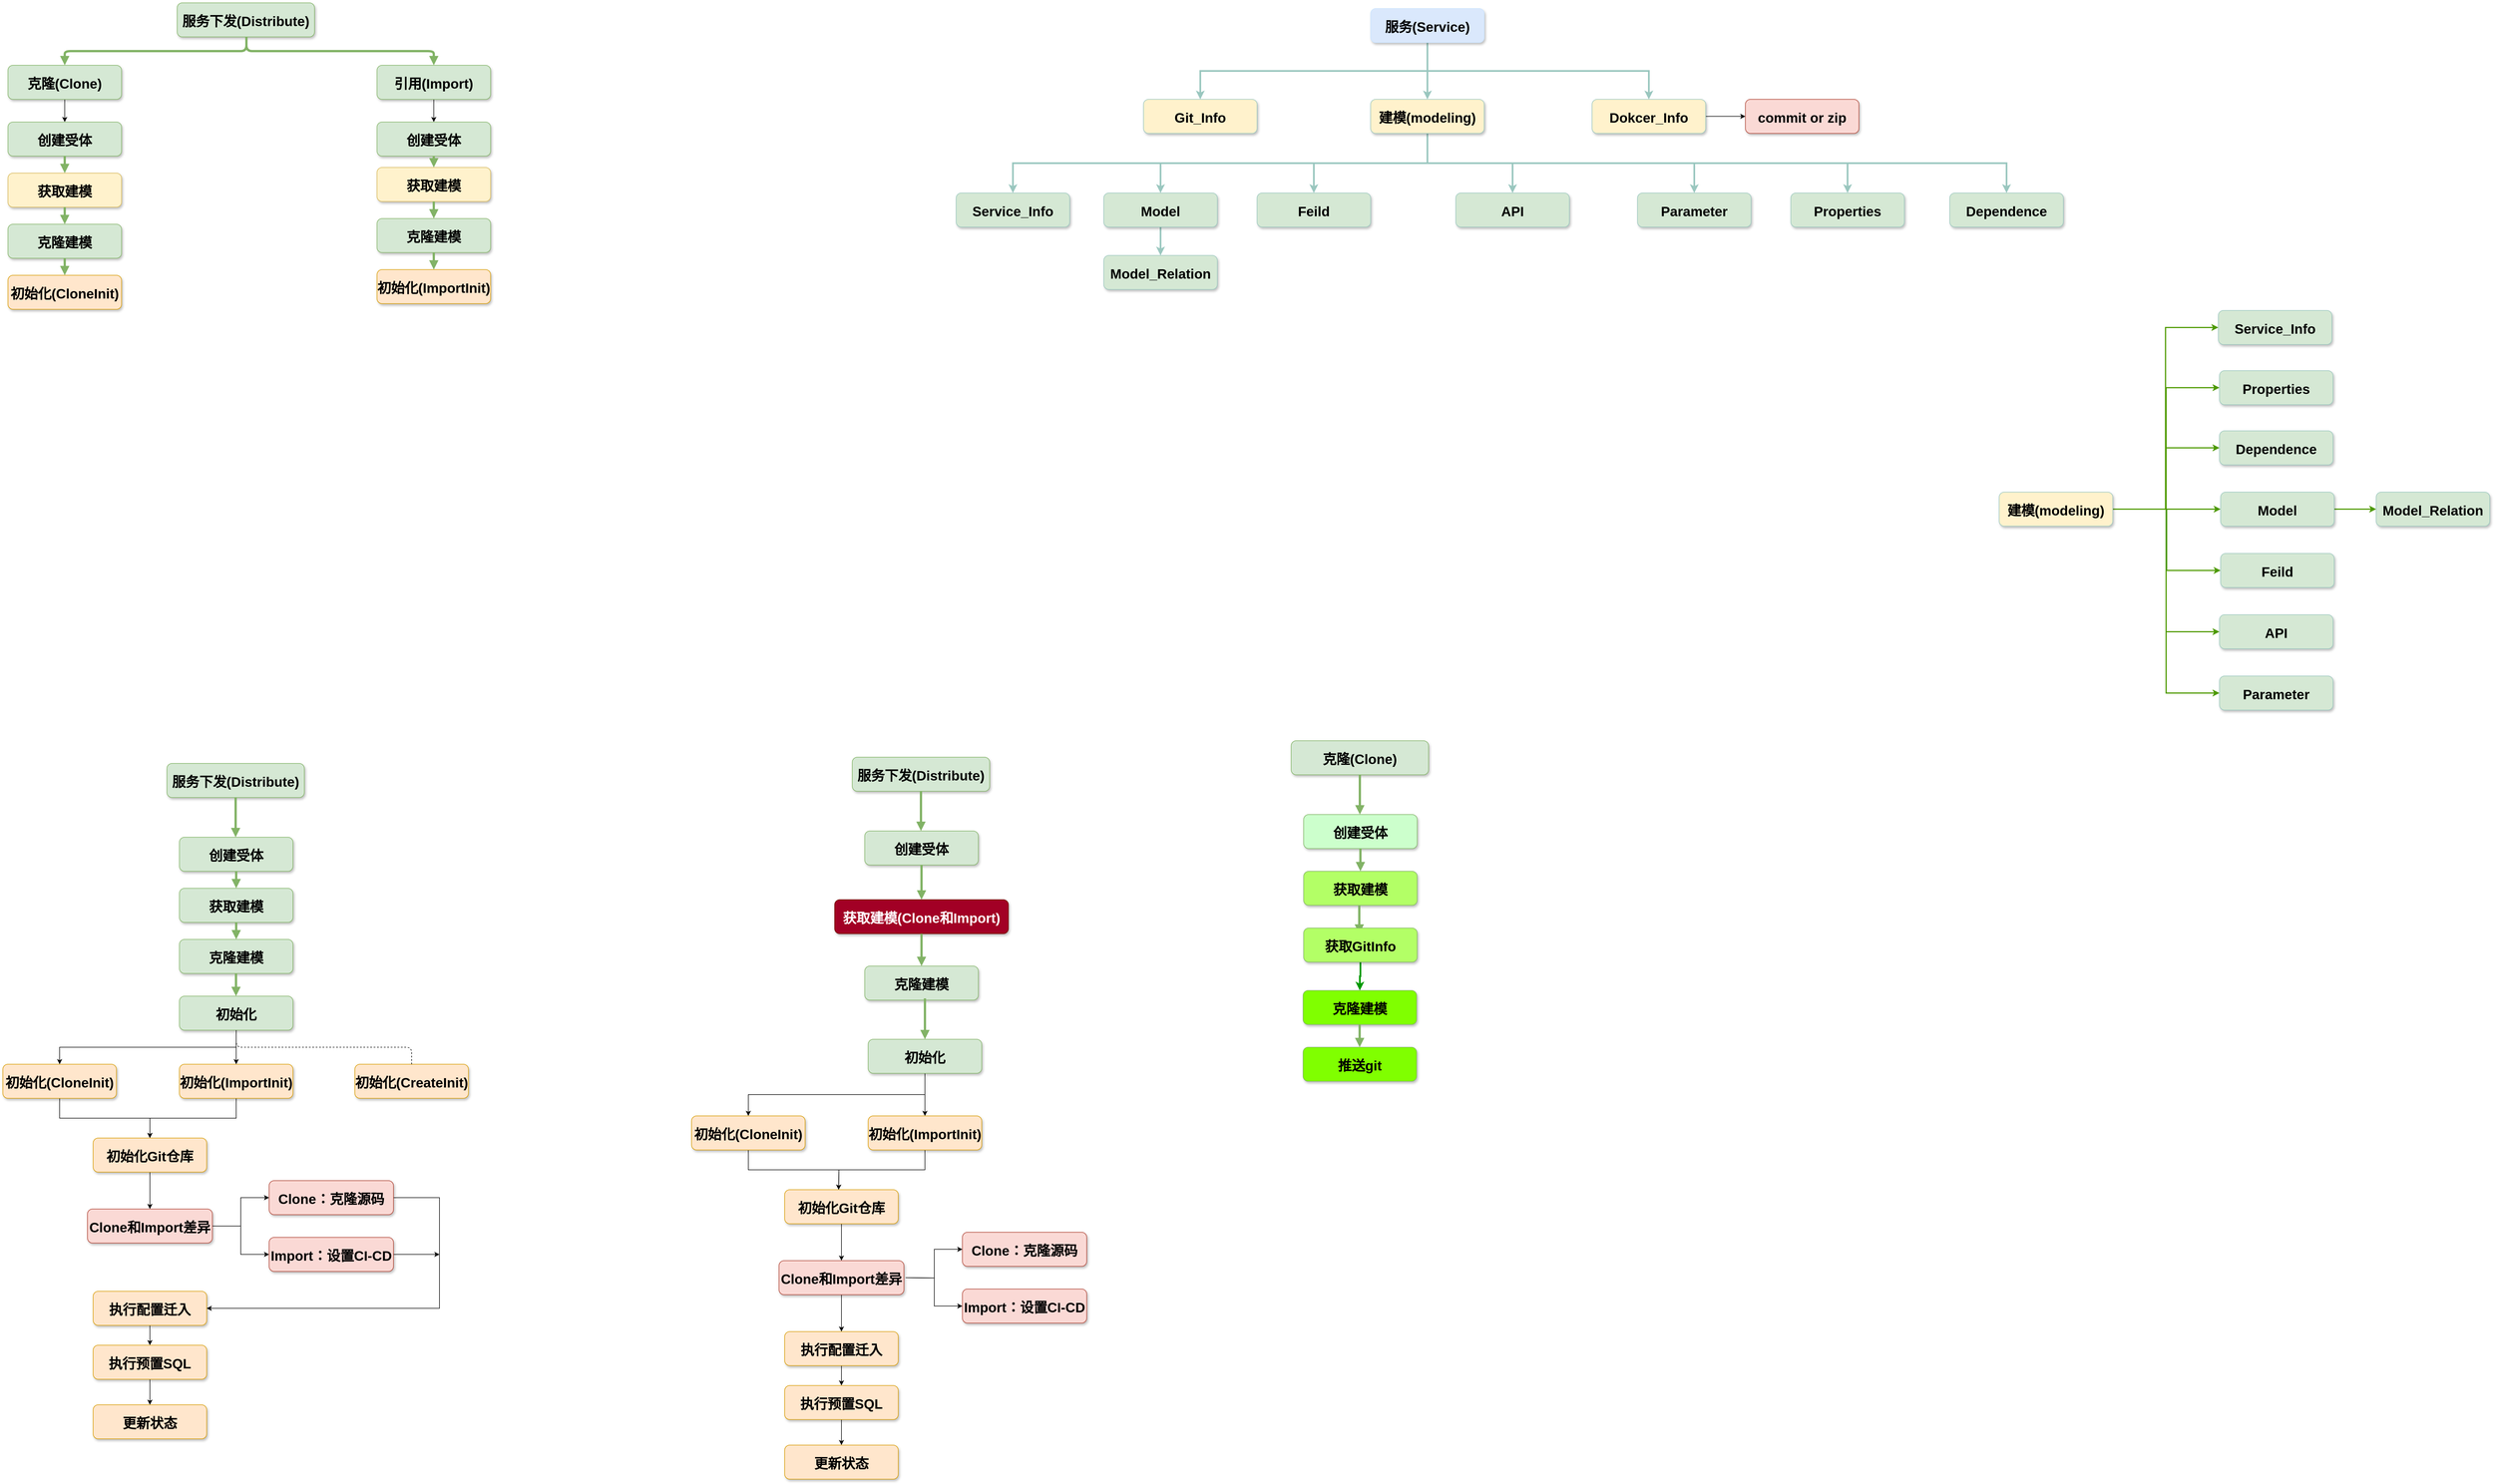 <mxfile version="14.9.7" type="github">
  <diagram name="Page-1" id="97916047-d0de-89f5-080d-49f4d83e522f">
    <mxGraphModel dx="2566" dy="1403" grid="0" gridSize="10" guides="1" tooltips="1" connect="1" arrows="1" fold="1" page="1" pageScale="1.5" pageWidth="4681" pageHeight="3300" background="none" math="0" shadow="0">
      <root>
        <mxCell id="0" />
        <mxCell id="1" parent="0" />
        <mxCell id="bpSm9iAzZNw3_TUFf5IY-55" value="服务下发(Distribute)" style="rounded=1;fillColor=#d5e8d4;strokeColor=#82b366;shadow=1;fontStyle=1;fontSize=24;" parent="1" vertex="1">
          <mxGeometry x="668" y="310" width="242" height="60" as="geometry" />
        </mxCell>
        <mxCell id="bpSm9iAzZNw3_TUFf5IY-105" style="edgeStyle=orthogonalEdgeStyle;rounded=0;orthogonalLoop=1;jettySize=auto;html=1;exitX=0.5;exitY=1;exitDx=0;exitDy=0;entryX=0.5;entryY=0;entryDx=0;entryDy=0;fontSize=24;" parent="1" source="bpSm9iAzZNw3_TUFf5IY-57" target="bpSm9iAzZNw3_TUFf5IY-66" edge="1">
          <mxGeometry relative="1" as="geometry" />
        </mxCell>
        <mxCell id="bpSm9iAzZNw3_TUFf5IY-57" value="克隆(Clone)" style="rounded=1;fillColor=#d5e8d4;strokeColor=#82b366;shadow=1;fontStyle=1;fontSize=24;" parent="1" vertex="1">
          <mxGeometry x="370" y="420" width="200" height="60" as="geometry" />
        </mxCell>
        <mxCell id="bpSm9iAzZNw3_TUFf5IY-106" style="edgeStyle=orthogonalEdgeStyle;rounded=0;orthogonalLoop=1;jettySize=auto;html=1;exitX=0.5;exitY=1;exitDx=0;exitDy=0;entryX=0.5;entryY=0;entryDx=0;entryDy=0;fontSize=24;" parent="1" source="bpSm9iAzZNw3_TUFf5IY-59" target="bpSm9iAzZNw3_TUFf5IY-61" edge="1">
          <mxGeometry relative="1" as="geometry" />
        </mxCell>
        <mxCell id="bpSm9iAzZNw3_TUFf5IY-59" value="引用(Import)" style="rounded=1;fillColor=#d5e8d4;strokeColor=#82b366;shadow=1;fontStyle=1;fontSize=24;" parent="1" vertex="1">
          <mxGeometry x="1020" y="420" width="200" height="60" as="geometry" />
        </mxCell>
        <mxCell id="bpSm9iAzZNw3_TUFf5IY-61" value="创建受体" style="rounded=1;fillColor=#d5e8d4;strokeColor=#82b366;shadow=1;fontStyle=1;fontSize=24;" parent="1" vertex="1">
          <mxGeometry x="1020" y="520" width="200" height="60" as="geometry" />
        </mxCell>
        <mxCell id="bpSm9iAzZNw3_TUFf5IY-62" value="获取建模" style="rounded=1;fillColor=#fff2cc;strokeColor=#d6b656;shadow=1;fontStyle=1;fontSize=24;" parent="1" vertex="1">
          <mxGeometry x="1020" y="600" width="200" height="60" as="geometry" />
        </mxCell>
        <mxCell id="bpSm9iAzZNw3_TUFf5IY-63" value="克隆建模" style="rounded=1;fillColor=#d5e8d4;strokeColor=#82b366;shadow=1;fontStyle=1;fontSize=24;" parent="1" vertex="1">
          <mxGeometry x="1020" y="690" width="200" height="60" as="geometry" />
        </mxCell>
        <mxCell id="bpSm9iAzZNw3_TUFf5IY-64" value="初始化(ImportInit)" style="rounded=1;fillColor=#ffe6cc;strokeColor=#d79b00;shadow=1;fontStyle=1;fontSize=24;" parent="1" vertex="1">
          <mxGeometry x="1020" y="780" width="200" height="60" as="geometry" />
        </mxCell>
        <mxCell id="bpSm9iAzZNw3_TUFf5IY-66" value="创建受体" style="rounded=1;fillColor=#d5e8d4;strokeColor=#82b366;shadow=1;fontStyle=1;fontSize=24;" parent="1" vertex="1">
          <mxGeometry x="370" y="520" width="200" height="60" as="geometry" />
        </mxCell>
        <mxCell id="bpSm9iAzZNw3_TUFf5IY-67" value="获取建模" style="rounded=1;fillColor=#fff2cc;strokeColor=#d6b656;shadow=1;fontStyle=1;fontSize=24;" parent="1" vertex="1">
          <mxGeometry x="370" y="610" width="200" height="60" as="geometry" />
        </mxCell>
        <mxCell id="bpSm9iAzZNw3_TUFf5IY-68" value="克隆建模" style="rounded=1;fillColor=#d5e8d4;strokeColor=#82b366;shadow=1;fontStyle=1;fontSize=24;" parent="1" vertex="1">
          <mxGeometry x="370" y="700" width="200" height="60" as="geometry" />
        </mxCell>
        <mxCell id="bpSm9iAzZNw3_TUFf5IY-69" value="初始化(CloneInit)" style="rounded=1;fillColor=#ffe6cc;strokeColor=#d79b00;shadow=1;fontStyle=1;fontSize=24;" parent="1" vertex="1">
          <mxGeometry x="370" y="790" width="200" height="60" as="geometry" />
        </mxCell>
        <mxCell id="bpSm9iAzZNw3_TUFf5IY-82" value="" style="edgeStyle=elbowEdgeStyle;elbow=vertical;strokeWidth=4;endArrow=block;endFill=1;fontStyle=1;strokeColor=#82b366;fillColor=#d5e8d4;fontSize=24;" parent="1" target="bpSm9iAzZNw3_TUFf5IY-57" edge="1">
          <mxGeometry x="40" y="130" width="100" height="100" as="geometry">
            <mxPoint x="790" y="370" as="sourcePoint" />
            <mxPoint x="140" y="130" as="targetPoint" />
          </mxGeometry>
        </mxCell>
        <mxCell id="bpSm9iAzZNw3_TUFf5IY-83" value="" style="edgeStyle=elbowEdgeStyle;elbow=vertical;strokeWidth=4;endArrow=block;endFill=1;fontStyle=1;strokeColor=#82b366;fillColor=#d5e8d4;fontSize=24;" parent="1" target="bpSm9iAzZNw3_TUFf5IY-59" edge="1">
          <mxGeometry x="40" y="130" width="100" height="100" as="geometry">
            <mxPoint x="790" y="370" as="sourcePoint" />
            <mxPoint x="140" y="130" as="targetPoint" />
          </mxGeometry>
        </mxCell>
        <mxCell id="bpSm9iAzZNw3_TUFf5IY-87" value="" style="edgeStyle=elbowEdgeStyle;elbow=vertical;strokeWidth=4;endArrow=block;endFill=1;fontStyle=1;strokeColor=#82b366;fillColor=#d5e8d4;fontSize=24;" parent="1" source="bpSm9iAzZNw3_TUFf5IY-61" target="bpSm9iAzZNw3_TUFf5IY-62" edge="1">
          <mxGeometry x="800" y="60" width="100" height="100" as="geometry">
            <mxPoint x="800" y="160" as="sourcePoint" />
            <mxPoint x="900" y="60" as="targetPoint" />
          </mxGeometry>
        </mxCell>
        <mxCell id="bpSm9iAzZNw3_TUFf5IY-88" value="" style="edgeStyle=elbowEdgeStyle;elbow=vertical;strokeWidth=4;endArrow=block;endFill=1;fontStyle=1;strokeColor=#82b366;fillColor=#d5e8d4;fontSize=24;" parent="1" source="bpSm9iAzZNw3_TUFf5IY-62" target="bpSm9iAzZNw3_TUFf5IY-63" edge="1">
          <mxGeometry x="800" y="70" width="100" height="100" as="geometry">
            <mxPoint x="800" y="170" as="sourcePoint" />
            <mxPoint x="900" y="70" as="targetPoint" />
          </mxGeometry>
        </mxCell>
        <mxCell id="bpSm9iAzZNw3_TUFf5IY-89" value="" style="edgeStyle=elbowEdgeStyle;elbow=vertical;strokeWidth=4;endArrow=block;endFill=1;fontStyle=1;strokeColor=#82b366;fillColor=#d5e8d4;fontSize=24;" parent="1" source="bpSm9iAzZNw3_TUFf5IY-63" target="bpSm9iAzZNw3_TUFf5IY-64" edge="1">
          <mxGeometry x="800" y="80" width="100" height="100" as="geometry">
            <mxPoint x="800" y="180" as="sourcePoint" />
            <mxPoint x="900" y="80" as="targetPoint" />
          </mxGeometry>
        </mxCell>
        <mxCell id="bpSm9iAzZNw3_TUFf5IY-91" value="" style="edgeStyle=elbowEdgeStyle;elbow=vertical;strokeWidth=4;endArrow=block;endFill=1;fontStyle=1;strokeColor=#82b366;fillColor=#d5e8d4;fontSize=24;" parent="1" source="bpSm9iAzZNw3_TUFf5IY-66" target="bpSm9iAzZNw3_TUFf5IY-67" edge="1">
          <mxGeometry x="-120" y="70" width="100" height="100" as="geometry">
            <mxPoint x="-120" y="170" as="sourcePoint" />
            <mxPoint x="-20" y="70" as="targetPoint" />
          </mxGeometry>
        </mxCell>
        <mxCell id="bpSm9iAzZNw3_TUFf5IY-92" value="" style="edgeStyle=elbowEdgeStyle;elbow=vertical;strokeWidth=4;endArrow=block;endFill=1;fontStyle=1;strokeColor=#82b366;fillColor=#d5e8d4;fontSize=24;" parent="1" source="bpSm9iAzZNw3_TUFf5IY-67" target="bpSm9iAzZNw3_TUFf5IY-68" edge="1">
          <mxGeometry x="-120" y="80" width="100" height="100" as="geometry">
            <mxPoint x="-120" y="180" as="sourcePoint" />
            <mxPoint x="-20" y="80" as="targetPoint" />
          </mxGeometry>
        </mxCell>
        <mxCell id="bpSm9iAzZNw3_TUFf5IY-93" value="" style="edgeStyle=elbowEdgeStyle;elbow=vertical;strokeWidth=4;endArrow=block;endFill=1;fontStyle=1;strokeColor=#82b366;fillColor=#d5e8d4;fontSize=24;" parent="1" source="bpSm9iAzZNw3_TUFf5IY-68" target="bpSm9iAzZNw3_TUFf5IY-69" edge="1">
          <mxGeometry x="-120" y="90" width="100" height="100" as="geometry">
            <mxPoint x="-120" y="190" as="sourcePoint" />
            <mxPoint x="-20" y="90" as="targetPoint" />
          </mxGeometry>
        </mxCell>
        <mxCell id="bpSm9iAzZNw3_TUFf5IY-112" style="edgeStyle=orthogonalEdgeStyle;rounded=0;orthogonalLoop=1;jettySize=auto;html=1;exitX=0.5;exitY=1;exitDx=0;exitDy=0;entryX=0.5;entryY=0;entryDx=0;entryDy=0;fontSize=24;strokeWidth=3;strokeColor=#9AC7BF;" parent="1" source="bpSm9iAzZNw3_TUFf5IY-107" target="bpSm9iAzZNw3_TUFf5IY-109" edge="1">
          <mxGeometry relative="1" as="geometry" />
        </mxCell>
        <mxCell id="bpSm9iAzZNw3_TUFf5IY-113" style="edgeStyle=orthogonalEdgeStyle;rounded=0;orthogonalLoop=1;jettySize=auto;html=1;exitX=0.5;exitY=1;exitDx=0;exitDy=0;entryX=0.5;entryY=0;entryDx=0;entryDy=0;fontSize=24;strokeWidth=3;strokeColor=#9AC7BF;" parent="1" source="bpSm9iAzZNw3_TUFf5IY-107" target="bpSm9iAzZNw3_TUFf5IY-108" edge="1">
          <mxGeometry relative="1" as="geometry" />
        </mxCell>
        <mxCell id="bpSm9iAzZNw3_TUFf5IY-114" style="edgeStyle=orthogonalEdgeStyle;rounded=0;orthogonalLoop=1;jettySize=auto;html=1;exitX=0.5;exitY=1;exitDx=0;exitDy=0;entryX=0.5;entryY=0;entryDx=0;entryDy=0;fontSize=24;strokeWidth=3;strokeColor=#9AC7BF;" parent="1" source="bpSm9iAzZNw3_TUFf5IY-107" target="bpSm9iAzZNw3_TUFf5IY-110" edge="1">
          <mxGeometry relative="1" as="geometry" />
        </mxCell>
        <mxCell id="bpSm9iAzZNw3_TUFf5IY-107" value="服务(Service)" style="rounded=1;fillColor=#dae8fc;shadow=1;fontStyle=1;fontSize=24;strokeColor=#CCE5FF;" parent="1" vertex="1">
          <mxGeometry x="2770" y="320" width="200" height="60" as="geometry" />
        </mxCell>
        <mxCell id="bpSm9iAzZNw3_TUFf5IY-125" style="edgeStyle=orthogonalEdgeStyle;rounded=0;orthogonalLoop=1;jettySize=auto;html=1;exitX=0.5;exitY=1;exitDx=0;exitDy=0;fontSize=24;strokeWidth=3;strokeColor=#9AC7BF;" parent="1" source="bpSm9iAzZNw3_TUFf5IY-108" target="bpSm9iAzZNw3_TUFf5IY-117" edge="1">
          <mxGeometry relative="1" as="geometry" />
        </mxCell>
        <mxCell id="bpSm9iAzZNw3_TUFf5IY-126" style="edgeStyle=orthogonalEdgeStyle;rounded=0;orthogonalLoop=1;jettySize=auto;html=1;exitX=0.5;exitY=1;exitDx=0;exitDy=0;entryX=0.5;entryY=0;entryDx=0;entryDy=0;fontSize=24;strokeWidth=3;strokeColor=#9AC7BF;" parent="1" source="bpSm9iAzZNw3_TUFf5IY-108" target="bpSm9iAzZNw3_TUFf5IY-118" edge="1">
          <mxGeometry relative="1" as="geometry" />
        </mxCell>
        <mxCell id="bpSm9iAzZNw3_TUFf5IY-127" style="edgeStyle=orthogonalEdgeStyle;rounded=0;orthogonalLoop=1;jettySize=auto;html=1;exitX=0.5;exitY=1;exitDx=0;exitDy=0;entryX=0.5;entryY=0;entryDx=0;entryDy=0;fontSize=24;strokeWidth=3;strokeColor=#9AC7BF;" parent="1" source="bpSm9iAzZNw3_TUFf5IY-108" target="bpSm9iAzZNw3_TUFf5IY-116" edge="1">
          <mxGeometry relative="1" as="geometry" />
        </mxCell>
        <mxCell id="bpSm9iAzZNw3_TUFf5IY-128" style="edgeStyle=orthogonalEdgeStyle;rounded=0;orthogonalLoop=1;jettySize=auto;html=1;exitX=0.5;exitY=1;exitDx=0;exitDy=0;fontSize=24;strokeWidth=3;strokeColor=#9AC7BF;" parent="1" source="bpSm9iAzZNw3_TUFf5IY-108" target="bpSm9iAzZNw3_TUFf5IY-119" edge="1">
          <mxGeometry relative="1" as="geometry" />
        </mxCell>
        <mxCell id="bpSm9iAzZNw3_TUFf5IY-129" style="edgeStyle=orthogonalEdgeStyle;rounded=0;orthogonalLoop=1;jettySize=auto;html=1;exitX=0.5;exitY=1;exitDx=0;exitDy=0;fontSize=24;strokeWidth=3;strokeColor=#9AC7BF;" parent="1" source="bpSm9iAzZNw3_TUFf5IY-108" target="bpSm9iAzZNw3_TUFf5IY-120" edge="1">
          <mxGeometry relative="1" as="geometry" />
        </mxCell>
        <mxCell id="bpSm9iAzZNw3_TUFf5IY-130" style="edgeStyle=orthogonalEdgeStyle;rounded=0;orthogonalLoop=1;jettySize=auto;html=1;exitX=0.5;exitY=1;exitDx=0;exitDy=0;entryX=0.5;entryY=0;entryDx=0;entryDy=0;fontSize=24;strokeWidth=3;strokeColor=#9AC7BF;" parent="1" source="bpSm9iAzZNw3_TUFf5IY-108" target="bpSm9iAzZNw3_TUFf5IY-115" edge="1">
          <mxGeometry relative="1" as="geometry" />
        </mxCell>
        <mxCell id="bpSm9iAzZNw3_TUFf5IY-131" style="edgeStyle=orthogonalEdgeStyle;rounded=0;orthogonalLoop=1;jettySize=auto;html=1;exitX=0.5;exitY=1;exitDx=0;exitDy=0;fontSize=24;strokeWidth=3;strokeColor=#9AC7BF;" parent="1" source="bpSm9iAzZNw3_TUFf5IY-108" target="bpSm9iAzZNw3_TUFf5IY-123" edge="1">
          <mxGeometry relative="1" as="geometry" />
        </mxCell>
        <mxCell id="bpSm9iAzZNw3_TUFf5IY-108" value="建模(modeling)" style="rounded=1;fillColor=#fff2cc;shadow=1;fontStyle=1;fontSize=24;strokeColor=#9AC7BF;" parent="1" vertex="1">
          <mxGeometry x="2770" y="480" width="200" height="60" as="geometry" />
        </mxCell>
        <mxCell id="bpSm9iAzZNw3_TUFf5IY-109" value="Git_Info" style="rounded=1;fillColor=#fff2cc;shadow=1;fontStyle=1;fontSize=24;strokeColor=#9AC7BF;" parent="1" vertex="1">
          <mxGeometry x="2370" y="480" width="200" height="60" as="geometry" />
        </mxCell>
        <mxCell id="3RlKNCb6ARu1CCgoEGqG-34" style="edgeStyle=orthogonalEdgeStyle;rounded=0;orthogonalLoop=1;jettySize=auto;html=1;exitX=1;exitY=0.5;exitDx=0;exitDy=0;" parent="1" source="bpSm9iAzZNw3_TUFf5IY-110" edge="1">
          <mxGeometry relative="1" as="geometry">
            <mxPoint x="3430" y="510" as="targetPoint" />
          </mxGeometry>
        </mxCell>
        <mxCell id="bpSm9iAzZNw3_TUFf5IY-110" value="Dokcer_Info" style="rounded=1;fillColor=#fff2cc;shadow=1;fontStyle=1;fontSize=24;strokeColor=#9AC7BF;" parent="1" vertex="1">
          <mxGeometry x="3160" y="480" width="200" height="60" as="geometry" />
        </mxCell>
        <mxCell id="bpSm9iAzZNw3_TUFf5IY-115" value="Properties" style="rounded=1;fillColor=#d5e8d4;shadow=1;fontStyle=1;fontSize=24;strokeColor=#9AC7BF;" parent="1" vertex="1">
          <mxGeometry x="3510" y="645" width="200" height="60" as="geometry" />
        </mxCell>
        <mxCell id="bpSm9iAzZNw3_TUFf5IY-116" value="Parameter" style="rounded=1;fillColor=#d5e8d4;shadow=1;fontStyle=1;fontSize=24;strokeColor=#9AC7BF;" parent="1" vertex="1">
          <mxGeometry x="3240" y="645" width="200" height="60" as="geometry" />
        </mxCell>
        <mxCell id="bpSm9iAzZNw3_TUFf5IY-117" value="API" style="rounded=1;fillColor=#d5e8d4;shadow=1;fontStyle=1;fontSize=24;strokeColor=#9AC7BF;" parent="1" vertex="1">
          <mxGeometry x="2920" y="645" width="200" height="60" as="geometry" />
        </mxCell>
        <mxCell id="bpSm9iAzZNw3_TUFf5IY-118" value="Feild" style="rounded=1;fillColor=#d5e8d4;shadow=1;fontStyle=1;fontSize=24;strokeColor=#9AC7BF;" parent="1" vertex="1">
          <mxGeometry x="2570" y="645" width="200" height="60" as="geometry" />
        </mxCell>
        <mxCell id="bpSm9iAzZNw3_TUFf5IY-132" style="edgeStyle=orthogonalEdgeStyle;rounded=0;orthogonalLoop=1;jettySize=auto;html=1;exitX=0.5;exitY=1;exitDx=0;exitDy=0;entryX=0.5;entryY=0;entryDx=0;entryDy=0;fontSize=24;strokeWidth=3;strokeColor=#9AC7BF;" parent="1" source="bpSm9iAzZNw3_TUFf5IY-119" target="bpSm9iAzZNw3_TUFf5IY-124" edge="1">
          <mxGeometry relative="1" as="geometry" />
        </mxCell>
        <mxCell id="bpSm9iAzZNw3_TUFf5IY-119" value="Model" style="rounded=1;fillColor=#d5e8d4;shadow=1;fontStyle=1;fontSize=24;strokeColor=#9AC7BF;" parent="1" vertex="1">
          <mxGeometry x="2300" y="645" width="200" height="60" as="geometry" />
        </mxCell>
        <mxCell id="bpSm9iAzZNw3_TUFf5IY-120" value="Service_Info" style="rounded=1;fillColor=#d5e8d4;shadow=1;fontStyle=1;fontSize=24;strokeColor=#9AC7BF;" parent="1" vertex="1">
          <mxGeometry x="2040" y="645" width="200" height="60" as="geometry" />
        </mxCell>
        <mxCell id="bpSm9iAzZNw3_TUFf5IY-123" value="Dependence" style="rounded=1;fillColor=#d5e8d4;shadow=1;fontStyle=1;fontSize=24;strokeColor=#9AC7BF;" parent="1" vertex="1">
          <mxGeometry x="3790" y="645" width="200" height="60" as="geometry" />
        </mxCell>
        <mxCell id="bpSm9iAzZNw3_TUFf5IY-124" value="Model_Relation" style="rounded=1;fillColor=#d5e8d4;shadow=1;fontStyle=1;fontSize=24;strokeColor=#9AC7BF;" parent="1" vertex="1">
          <mxGeometry x="2300" y="755" width="200" height="60" as="geometry" />
        </mxCell>
        <mxCell id="Tx1oJ2O34V3gBriq3JtU-3" value="服务下发(Distribute)" style="rounded=1;fillColor=#d5e8d4;strokeColor=#82b366;shadow=1;fontStyle=1;fontSize=24;" parent="1" vertex="1">
          <mxGeometry x="650" y="1650" width="242" height="60" as="geometry" />
        </mxCell>
        <mxCell id="3RlKNCb6ARu1CCgoEGqG-9" style="edgeStyle=orthogonalEdgeStyle;rounded=0;orthogonalLoop=1;jettySize=auto;html=1;exitX=0.5;exitY=1;exitDx=0;exitDy=0;" parent="1" source="Tx1oJ2O34V3gBriq3JtU-11" target="3RlKNCb6ARu1CCgoEGqG-4" edge="1">
          <mxGeometry relative="1" as="geometry" />
        </mxCell>
        <mxCell id="Tx1oJ2O34V3gBriq3JtU-11" value="初始化(ImportInit)" style="rounded=1;fillColor=#ffe6cc;strokeColor=#d79b00;shadow=1;fontStyle=1;fontSize=24;" parent="1" vertex="1">
          <mxGeometry x="672" y="2180" width="200" height="60" as="geometry" />
        </mxCell>
        <mxCell id="Tx1oJ2O34V3gBriq3JtU-12" value="创建受体" style="rounded=1;fillColor=#d5e8d4;strokeColor=#82b366;shadow=1;fontStyle=1;fontSize=24;" parent="1" vertex="1">
          <mxGeometry x="672" y="1780" width="200" height="60" as="geometry" />
        </mxCell>
        <mxCell id="Tx1oJ2O34V3gBriq3JtU-13" value="获取建模" style="rounded=1;fillColor=#d5e8d4;strokeColor=#82b366;shadow=1;fontStyle=1;fontSize=24;" parent="1" vertex="1">
          <mxGeometry x="672" y="1870" width="200" height="60" as="geometry" />
        </mxCell>
        <mxCell id="Tx1oJ2O34V3gBriq3JtU-14" value="克隆建模" style="rounded=1;fillColor=#d5e8d4;strokeColor=#82b366;shadow=1;fontStyle=1;fontSize=24;" parent="1" vertex="1">
          <mxGeometry x="672" y="1960" width="200" height="60" as="geometry" />
        </mxCell>
        <mxCell id="3RlKNCb6ARu1CCgoEGqG-8" style="edgeStyle=orthogonalEdgeStyle;rounded=0;orthogonalLoop=1;jettySize=auto;html=1;exitX=0.5;exitY=1;exitDx=0;exitDy=0;entryX=0.5;entryY=0;entryDx=0;entryDy=0;" parent="1" source="Tx1oJ2O34V3gBriq3JtU-15" target="3RlKNCb6ARu1CCgoEGqG-4" edge="1">
          <mxGeometry relative="1" as="geometry" />
        </mxCell>
        <mxCell id="Tx1oJ2O34V3gBriq3JtU-15" value="初始化(CloneInit)" style="rounded=1;fillColor=#ffe6cc;strokeColor=#d79b00;shadow=1;fontStyle=1;fontSize=24;" parent="1" vertex="1">
          <mxGeometry x="361" y="2180" width="200" height="60" as="geometry" />
        </mxCell>
        <mxCell id="Tx1oJ2O34V3gBriq3JtU-16" value="" style="edgeStyle=elbowEdgeStyle;elbow=vertical;strokeWidth=4;endArrow=block;endFill=1;fontStyle=1;strokeColor=#82b366;fillColor=#d5e8d4;fontSize=24;exitX=0.5;exitY=1;exitDx=0;exitDy=0;" parent="1" source="Tx1oJ2O34V3gBriq3JtU-3" edge="1">
          <mxGeometry x="20" y="1510" width="100" height="100" as="geometry">
            <mxPoint x="770" y="1750" as="sourcePoint" />
            <mxPoint x="771" y="1780" as="targetPoint" />
            <Array as="points">
              <mxPoint x="771" y="1770" />
              <mxPoint x="760" y="1750" />
              <mxPoint x="760" y="1720" />
            </Array>
          </mxGeometry>
        </mxCell>
        <mxCell id="Tx1oJ2O34V3gBriq3JtU-21" value="" style="edgeStyle=elbowEdgeStyle;elbow=vertical;strokeWidth=4;endArrow=block;endFill=1;fontStyle=1;strokeColor=#82b366;fillColor=#d5e8d4;fontSize=24;" parent="1" source="Tx1oJ2O34V3gBriq3JtU-12" target="Tx1oJ2O34V3gBriq3JtU-13" edge="1">
          <mxGeometry x="182" y="1330" width="100" height="100" as="geometry">
            <mxPoint x="182" y="1430" as="sourcePoint" />
            <mxPoint x="282" y="1330" as="targetPoint" />
          </mxGeometry>
        </mxCell>
        <mxCell id="Tx1oJ2O34V3gBriq3JtU-22" value="" style="edgeStyle=elbowEdgeStyle;elbow=vertical;strokeWidth=4;endArrow=block;endFill=1;fontStyle=1;strokeColor=#82b366;fillColor=#d5e8d4;fontSize=24;" parent="1" source="Tx1oJ2O34V3gBriq3JtU-13" target="Tx1oJ2O34V3gBriq3JtU-14" edge="1">
          <mxGeometry x="182" y="1340" width="100" height="100" as="geometry">
            <mxPoint x="182" y="1440" as="sourcePoint" />
            <mxPoint x="282" y="1340" as="targetPoint" />
          </mxGeometry>
        </mxCell>
        <mxCell id="Tx1oJ2O34V3gBriq3JtU-23" value="" style="edgeStyle=elbowEdgeStyle;elbow=vertical;strokeWidth=4;endArrow=block;endFill=1;fontStyle=1;strokeColor=#82b366;fillColor=#d5e8d4;fontSize=24;" parent="1" edge="1">
          <mxGeometry x="182.66" y="1340" width="100" height="100" as="geometry">
            <mxPoint x="771.66" y="2020" as="sourcePoint" />
            <mxPoint x="771.66" y="2060" as="targetPoint" />
            <Array as="points">
              <mxPoint x="771.66" y="2050" />
            </Array>
          </mxGeometry>
        </mxCell>
        <mxCell id="Tx1oJ2O34V3gBriq3JtU-29" style="edgeStyle=orthogonalEdgeStyle;rounded=0;orthogonalLoop=1;jettySize=auto;html=1;exitX=0.5;exitY=1;exitDx=0;exitDy=0;entryX=0.5;entryY=0;entryDx=0;entryDy=0;" parent="1" source="Tx1oJ2O34V3gBriq3JtU-27" target="Tx1oJ2O34V3gBriq3JtU-11" edge="1">
          <mxGeometry relative="1" as="geometry" />
        </mxCell>
        <mxCell id="Tx1oJ2O34V3gBriq3JtU-31" style="edgeStyle=orthogonalEdgeStyle;rounded=0;orthogonalLoop=1;jettySize=auto;html=1;exitX=0.5;exitY=1;exitDx=0;exitDy=0;entryX=0.5;entryY=0;entryDx=0;entryDy=0;" parent="1" source="Tx1oJ2O34V3gBriq3JtU-27" target="Tx1oJ2O34V3gBriq3JtU-15" edge="1">
          <mxGeometry relative="1" as="geometry" />
        </mxCell>
        <mxCell id="Tx1oJ2O34V3gBriq3JtU-27" value="初始化" style="rounded=1;fillColor=#d5e8d4;strokeColor=#82b366;shadow=1;fontStyle=1;fontSize=24;" parent="1" vertex="1">
          <mxGeometry x="672" y="2060" width="200" height="60" as="geometry" />
        </mxCell>
        <mxCell id="Tx1oJ2O34V3gBriq3JtU-28" value="初始化(CreateInit)" style="rounded=1;fillColor=#ffe6cc;strokeColor=#d79b00;shadow=1;fontStyle=1;fontSize=24;" parent="1" vertex="1">
          <mxGeometry x="981" y="2180" width="200" height="60" as="geometry" />
        </mxCell>
        <mxCell id="Tx1oJ2O34V3gBriq3JtU-33" value="" style="endArrow=none;dashed=1;html=1;entryX=0.5;entryY=1;entryDx=0;entryDy=0;exitX=0.5;exitY=0;exitDx=0;exitDy=0;" parent="1" source="Tx1oJ2O34V3gBriq3JtU-28" target="Tx1oJ2O34V3gBriq3JtU-27" edge="1">
          <mxGeometry width="50" height="50" relative="1" as="geometry">
            <mxPoint x="911" y="2180" as="sourcePoint" />
            <mxPoint x="811" y="2150" as="targetPoint" />
            <Array as="points">
              <mxPoint x="1081" y="2150" />
              <mxPoint x="772" y="2150" />
            </Array>
          </mxGeometry>
        </mxCell>
        <mxCell id="3RlKNCb6ARu1CCgoEGqG-15" style="edgeStyle=orthogonalEdgeStyle;rounded=0;orthogonalLoop=1;jettySize=auto;html=1;exitX=0.5;exitY=1;exitDx=0;exitDy=0;entryX=0.5;entryY=0;entryDx=0;entryDy=0;" parent="1" source="3RlKNCb6ARu1CCgoEGqG-4" target="3RlKNCb6ARu1CCgoEGqG-13" edge="1">
          <mxGeometry relative="1" as="geometry" />
        </mxCell>
        <mxCell id="3RlKNCb6ARu1CCgoEGqG-4" value="初始化Git仓库" style="rounded=1;fillColor=#ffe6cc;strokeColor=#d79b00;shadow=1;fontStyle=1;fontSize=24;" parent="1" vertex="1">
          <mxGeometry x="520" y="2310" width="200" height="60" as="geometry" />
        </mxCell>
        <mxCell id="3RlKNCb6ARu1CCgoEGqG-11" style="edgeStyle=orthogonalEdgeStyle;rounded=0;orthogonalLoop=1;jettySize=auto;html=1;exitX=0.5;exitY=1;exitDx=0;exitDy=0;entryX=0.5;entryY=0;entryDx=0;entryDy=0;" parent="1" source="3RlKNCb6ARu1CCgoEGqG-5" target="3RlKNCb6ARu1CCgoEGqG-6" edge="1">
          <mxGeometry relative="1" as="geometry" />
        </mxCell>
        <mxCell id="3RlKNCb6ARu1CCgoEGqG-5" value="执行配置迁入" style="rounded=1;fillColor=#ffe6cc;strokeColor=#d79b00;shadow=1;fontStyle=1;fontSize=24;" parent="1" vertex="1">
          <mxGeometry x="520" y="2580" width="200" height="60" as="geometry" />
        </mxCell>
        <mxCell id="3RlKNCb6ARu1CCgoEGqG-12" style="edgeStyle=orthogonalEdgeStyle;rounded=0;orthogonalLoop=1;jettySize=auto;html=1;exitX=0.5;exitY=1;exitDx=0;exitDy=0;" parent="1" source="3RlKNCb6ARu1CCgoEGqG-6" target="3RlKNCb6ARu1CCgoEGqG-7" edge="1">
          <mxGeometry relative="1" as="geometry" />
        </mxCell>
        <mxCell id="3RlKNCb6ARu1CCgoEGqG-6" value="执行预置SQL" style="rounded=1;fillColor=#ffe6cc;strokeColor=#d79b00;shadow=1;fontStyle=1;fontSize=24;" parent="1" vertex="1">
          <mxGeometry x="520" y="2675" width="200" height="60" as="geometry" />
        </mxCell>
        <mxCell id="3RlKNCb6ARu1CCgoEGqG-7" value="更新状态" style="rounded=1;fillColor=#ffe6cc;strokeColor=#d79b00;shadow=1;fontStyle=1;fontSize=24;" parent="1" vertex="1">
          <mxGeometry x="520" y="2780" width="200" height="60" as="geometry" />
        </mxCell>
        <mxCell id="3RlKNCb6ARu1CCgoEGqG-25" style="edgeStyle=orthogonalEdgeStyle;rounded=0;orthogonalLoop=1;jettySize=auto;html=1;exitX=1;exitY=0.5;exitDx=0;exitDy=0;entryX=0;entryY=0.5;entryDx=0;entryDy=0;" parent="1" source="3RlKNCb6ARu1CCgoEGqG-13" target="3RlKNCb6ARu1CCgoEGqG-17" edge="1">
          <mxGeometry relative="1" as="geometry" />
        </mxCell>
        <mxCell id="3RlKNCb6ARu1CCgoEGqG-26" style="edgeStyle=orthogonalEdgeStyle;rounded=0;orthogonalLoop=1;jettySize=auto;html=1;exitX=1;exitY=0.5;exitDx=0;exitDy=0;entryX=0;entryY=0.5;entryDx=0;entryDy=0;" parent="1" source="3RlKNCb6ARu1CCgoEGqG-13" target="3RlKNCb6ARu1CCgoEGqG-18" edge="1">
          <mxGeometry relative="1" as="geometry" />
        </mxCell>
        <mxCell id="3RlKNCb6ARu1CCgoEGqG-13" value="Clone和Import差异" style="rounded=1;fillColor=#fad9d5;strokeColor=#ae4132;shadow=1;fontStyle=1;fontSize=24;" parent="1" vertex="1">
          <mxGeometry x="510" y="2435" width="220" height="60" as="geometry" />
        </mxCell>
        <mxCell id="3RlKNCb6ARu1CCgoEGqG-32" style="edgeStyle=orthogonalEdgeStyle;rounded=0;orthogonalLoop=1;jettySize=auto;html=1;exitX=1;exitY=0.5;exitDx=0;exitDy=0;entryX=1;entryY=0.5;entryDx=0;entryDy=0;" parent="1" source="3RlKNCb6ARu1CCgoEGqG-17" target="3RlKNCb6ARu1CCgoEGqG-5" edge="1">
          <mxGeometry relative="1" as="geometry">
            <Array as="points">
              <mxPoint x="1130" y="2415" />
              <mxPoint x="1130" y="2610" />
            </Array>
          </mxGeometry>
        </mxCell>
        <mxCell id="3RlKNCb6ARu1CCgoEGqG-17" value="Clone：克隆源码" style="rounded=1;fillColor=#fad9d5;strokeColor=#ae4132;shadow=1;fontStyle=1;fontSize=24;" parent="1" vertex="1">
          <mxGeometry x="830" y="2385" width="219" height="60" as="geometry" />
        </mxCell>
        <mxCell id="3RlKNCb6ARu1CCgoEGqG-33" style="edgeStyle=orthogonalEdgeStyle;rounded=0;orthogonalLoop=1;jettySize=auto;html=1;exitX=1;exitY=0.5;exitDx=0;exitDy=0;" parent="1" source="3RlKNCb6ARu1CCgoEGqG-18" edge="1">
          <mxGeometry relative="1" as="geometry">
            <mxPoint x="1130" y="2515" as="targetPoint" />
            <Array as="points">
              <mxPoint x="1130" y="2515" />
              <mxPoint x="1130" y="2515" />
            </Array>
          </mxGeometry>
        </mxCell>
        <mxCell id="3RlKNCb6ARu1CCgoEGqG-18" value="Import：设置CI-CD" style="rounded=1;fillColor=#fad9d5;strokeColor=#ae4132;shadow=1;fontStyle=1;fontSize=24;" parent="1" vertex="1">
          <mxGeometry x="830" y="2485" width="219" height="60" as="geometry" />
        </mxCell>
        <mxCell id="3RlKNCb6ARu1CCgoEGqG-35" value="commit or zip" style="rounded=1;fillColor=#fad9d5;shadow=1;fontStyle=1;fontSize=24;strokeColor=#ae4132;" parent="1" vertex="1">
          <mxGeometry x="3430" y="480" width="200" height="60" as="geometry" />
        </mxCell>
        <mxCell id="3RlKNCb6ARu1CCgoEGqG-67" value="克隆(Clone)" style="rounded=1;fillColor=#d5e8d4;strokeColor=#82b366;shadow=1;fontStyle=1;fontSize=24;" parent="1" vertex="1">
          <mxGeometry x="2630" y="1610" width="242" height="60" as="geometry" />
        </mxCell>
        <mxCell id="3RlKNCb6ARu1CCgoEGqG-68" value="创建受体" style="rounded=1;strokeColor=#82b366;shadow=1;fontStyle=1;fontSize=24;fillColor=#CCFFCC;" parent="1" vertex="1">
          <mxGeometry x="2652" y="1740" width="200" height="60" as="geometry" />
        </mxCell>
        <mxCell id="3RlKNCb6ARu1CCgoEGqG-69" value="获取建模" style="rounded=1;strokeColor=#82b366;shadow=1;fontStyle=1;fontSize=24;fillColor=#B3FF66;" parent="1" vertex="1">
          <mxGeometry x="2652" y="1840" width="200" height="60" as="geometry" />
        </mxCell>
        <mxCell id="3RlKNCb6ARu1CCgoEGqG-70" value="克隆建模" style="rounded=1;strokeColor=#82b366;shadow=1;fontStyle=1;fontSize=24;fillColor=#80FF00;" parent="1" vertex="1">
          <mxGeometry x="2651" y="2050" width="200" height="60" as="geometry" />
        </mxCell>
        <mxCell id="3RlKNCb6ARu1CCgoEGqG-71" value="" style="edgeStyle=elbowEdgeStyle;elbow=vertical;strokeWidth=4;endArrow=block;endFill=1;fontStyle=1;strokeColor=#82b366;fillColor=#d5e8d4;fontSize=24;exitX=0.5;exitY=1;exitDx=0;exitDy=0;" parent="1" source="3RlKNCb6ARu1CCgoEGqG-67" edge="1">
          <mxGeometry x="2000" y="1470" width="100" height="100" as="geometry">
            <mxPoint x="2750" y="1710" as="sourcePoint" />
            <mxPoint x="2751" y="1740" as="targetPoint" />
            <Array as="points">
              <mxPoint x="2751" y="1730" />
              <mxPoint x="2740" y="1710" />
              <mxPoint x="2740" y="1680" />
            </Array>
          </mxGeometry>
        </mxCell>
        <mxCell id="3RlKNCb6ARu1CCgoEGqG-72" value="" style="edgeStyle=elbowEdgeStyle;elbow=vertical;strokeWidth=4;endArrow=block;endFill=1;fontStyle=1;strokeColor=#82b366;fillColor=#d5e8d4;fontSize=24;" parent="1" source="3RlKNCb6ARu1CCgoEGqG-68" target="3RlKNCb6ARu1CCgoEGqG-69" edge="1">
          <mxGeometry x="2162" y="1290" width="100" height="100" as="geometry">
            <mxPoint x="2162" y="1390" as="sourcePoint" />
            <mxPoint x="2262" y="1290" as="targetPoint" />
          </mxGeometry>
        </mxCell>
        <mxCell id="3RlKNCb6ARu1CCgoEGqG-73" value="" style="edgeStyle=elbowEdgeStyle;elbow=vertical;strokeWidth=4;endArrow=block;endFill=1;fontStyle=1;strokeColor=#82b366;fillColor=#d5e8d4;fontSize=24;" parent="1" source="3RlKNCb6ARu1CCgoEGqG-69" edge="1">
          <mxGeometry x="2162" y="1300" width="100" height="100" as="geometry">
            <mxPoint x="2162" y="1400" as="sourcePoint" />
            <mxPoint x="2750" y="1950" as="targetPoint" />
            <Array as="points">
              <mxPoint x="2750" y="1940" />
            </Array>
          </mxGeometry>
        </mxCell>
        <mxCell id="3RlKNCb6ARu1CCgoEGqG-74" value="" style="edgeStyle=elbowEdgeStyle;elbow=vertical;strokeWidth=4;endArrow=block;endFill=1;fontStyle=1;strokeColor=#82b366;fillColor=#d5e8d4;fontSize=24;" parent="1" edge="1">
          <mxGeometry x="2161.66" y="1430" width="100" height="100" as="geometry">
            <mxPoint x="2750.66" y="2110" as="sourcePoint" />
            <mxPoint x="2750.66" y="2150" as="targetPoint" />
            <Array as="points">
              <mxPoint x="2750.66" y="2140" />
            </Array>
          </mxGeometry>
        </mxCell>
        <mxCell id="3RlKNCb6ARu1CCgoEGqG-75" value="推送git" style="rounded=1;strokeColor=#82b366;shadow=1;fontStyle=1;fontSize=24;fillColor=#80FF00;" parent="1" vertex="1">
          <mxGeometry x="2651" y="2150" width="200" height="60" as="geometry" />
        </mxCell>
        <mxCell id="3RlKNCb6ARu1CCgoEGqG-77" style="edgeStyle=orthogonalEdgeStyle;rounded=0;orthogonalLoop=1;jettySize=auto;html=1;exitX=0.5;exitY=1;exitDx=0;exitDy=0;entryX=0.5;entryY=0;entryDx=0;entryDy=0;strokeWidth=3;strokeColor=#009900;" parent="1" source="3RlKNCb6ARu1CCgoEGqG-76" target="3RlKNCb6ARu1CCgoEGqG-70" edge="1">
          <mxGeometry relative="1" as="geometry" />
        </mxCell>
        <mxCell id="3RlKNCb6ARu1CCgoEGqG-76" value="获取GitInfo" style="rounded=1;strokeColor=#82b366;shadow=1;fontStyle=1;fontSize=24;fillColor=#B3FF66;" parent="1" vertex="1">
          <mxGeometry x="2652" y="1940" width="200" height="60" as="geometry" />
        </mxCell>
        <mxCell id="5VyAO7m2F42Vjp_FnHUU-33" style="edgeStyle=orthogonalEdgeStyle;rounded=0;orthogonalLoop=1;jettySize=auto;html=1;exitX=1;exitY=0.5;exitDx=0;exitDy=0;entryX=0;entryY=0.5;entryDx=0;entryDy=0;strokeWidth=2;strokeColor=#4D9900;" parent="1" source="5VyAO7m2F42Vjp_FnHUU-12" target="5VyAO7m2F42Vjp_FnHUU-21" edge="1">
          <mxGeometry relative="1" as="geometry" />
        </mxCell>
        <mxCell id="5VyAO7m2F42Vjp_FnHUU-35" style="edgeStyle=orthogonalEdgeStyle;rounded=0;orthogonalLoop=1;jettySize=auto;html=1;exitX=1;exitY=0.5;exitDx=0;exitDy=0;entryX=0;entryY=0.5;entryDx=0;entryDy=0;strokeWidth=2;strokeColor=#4D9900;" parent="1" source="5VyAO7m2F42Vjp_FnHUU-12" target="5VyAO7m2F42Vjp_FnHUU-22" edge="1">
          <mxGeometry relative="1" as="geometry" />
        </mxCell>
        <mxCell id="5VyAO7m2F42Vjp_FnHUU-36" style="edgeStyle=orthogonalEdgeStyle;rounded=0;orthogonalLoop=1;jettySize=auto;html=1;exitX=1;exitY=0.5;exitDx=0;exitDy=0;entryX=0;entryY=0.5;entryDx=0;entryDy=0;strokeWidth=2;strokeColor=#4D9900;" parent="1" source="5VyAO7m2F42Vjp_FnHUU-12" target="5VyAO7m2F42Vjp_FnHUU-16" edge="1">
          <mxGeometry relative="1" as="geometry" />
        </mxCell>
        <mxCell id="5VyAO7m2F42Vjp_FnHUU-37" style="edgeStyle=orthogonalEdgeStyle;rounded=0;orthogonalLoop=1;jettySize=auto;html=1;exitX=1;exitY=0.5;exitDx=0;exitDy=0;entryX=0;entryY=0.5;entryDx=0;entryDy=0;strokeWidth=2;strokeColor=#4D9900;" parent="1" source="5VyAO7m2F42Vjp_FnHUU-12" target="5VyAO7m2F42Vjp_FnHUU-23" edge="1">
          <mxGeometry relative="1" as="geometry" />
        </mxCell>
        <mxCell id="5VyAO7m2F42Vjp_FnHUU-38" style="edgeStyle=orthogonalEdgeStyle;rounded=0;orthogonalLoop=1;jettySize=auto;html=1;exitX=1;exitY=0.5;exitDx=0;exitDy=0;entryX=0;entryY=0.5;entryDx=0;entryDy=0;strokeWidth=2;strokeColor=#4D9900;" parent="1" source="5VyAO7m2F42Vjp_FnHUU-12" target="5VyAO7m2F42Vjp_FnHUU-17" edge="1">
          <mxGeometry relative="1" as="geometry" />
        </mxCell>
        <mxCell id="5VyAO7m2F42Vjp_FnHUU-39" style="edgeStyle=orthogonalEdgeStyle;rounded=0;orthogonalLoop=1;jettySize=auto;html=1;exitX=1;exitY=0.5;exitDx=0;exitDy=0;entryX=0;entryY=0.5;entryDx=0;entryDy=0;strokeWidth=2;strokeColor=#4D9900;" parent="1" source="5VyAO7m2F42Vjp_FnHUU-12" target="5VyAO7m2F42Vjp_FnHUU-18" edge="1">
          <mxGeometry relative="1" as="geometry" />
        </mxCell>
        <mxCell id="5VyAO7m2F42Vjp_FnHUU-40" style="edgeStyle=orthogonalEdgeStyle;rounded=0;orthogonalLoop=1;jettySize=auto;html=1;exitX=1;exitY=0.5;exitDx=0;exitDy=0;entryX=0;entryY=0.5;entryDx=0;entryDy=0;strokeWidth=2;strokeColor=#4D9900;" parent="1" source="5VyAO7m2F42Vjp_FnHUU-12" target="5VyAO7m2F42Vjp_FnHUU-19" edge="1">
          <mxGeometry relative="1" as="geometry">
            <Array as="points">
              <mxPoint x="4172" y="1202" />
              <mxPoint x="4172" y="1310" />
            </Array>
          </mxGeometry>
        </mxCell>
        <mxCell id="5VyAO7m2F42Vjp_FnHUU-12" value="建模(modeling)" style="rounded=1;fillColor=#fff2cc;shadow=1;fontStyle=1;fontSize=24;strokeColor=#9AC7BF;" parent="1" vertex="1">
          <mxGeometry x="3877" y="1172" width="200" height="60" as="geometry" />
        </mxCell>
        <mxCell id="5VyAO7m2F42Vjp_FnHUU-16" value="Properties" style="rounded=1;fillColor=#d5e8d4;shadow=1;fontStyle=1;fontSize=24;strokeColor=#9AC7BF;" parent="1" vertex="1">
          <mxGeometry x="4265" y="958" width="200" height="60" as="geometry" />
        </mxCell>
        <mxCell id="5VyAO7m2F42Vjp_FnHUU-17" value="Parameter" style="rounded=1;fillColor=#d5e8d4;shadow=1;fontStyle=1;fontSize=24;strokeColor=#9AC7BF;" parent="1" vertex="1">
          <mxGeometry x="4265" y="1496" width="200" height="60" as="geometry" />
        </mxCell>
        <mxCell id="5VyAO7m2F42Vjp_FnHUU-18" value="API" style="rounded=1;fillColor=#d5e8d4;shadow=1;fontStyle=1;fontSize=24;strokeColor=#9AC7BF;" parent="1" vertex="1">
          <mxGeometry x="4265" y="1388" width="200" height="60" as="geometry" />
        </mxCell>
        <mxCell id="5VyAO7m2F42Vjp_FnHUU-19" value="Feild" style="rounded=1;fillColor=#d5e8d4;shadow=1;fontStyle=1;fontSize=24;strokeColor=#9AC7BF;" parent="1" vertex="1">
          <mxGeometry x="4267" y="1280" width="200" height="60" as="geometry" />
        </mxCell>
        <mxCell id="5VyAO7m2F42Vjp_FnHUU-34" style="edgeStyle=orthogonalEdgeStyle;rounded=0;orthogonalLoop=1;jettySize=auto;html=1;exitX=1;exitY=0.5;exitDx=0;exitDy=0;entryX=0;entryY=0.5;entryDx=0;entryDy=0;strokeWidth=2;strokeColor=#4D9900;" parent="1" source="5VyAO7m2F42Vjp_FnHUU-21" target="5VyAO7m2F42Vjp_FnHUU-24" edge="1">
          <mxGeometry relative="1" as="geometry" />
        </mxCell>
        <mxCell id="5VyAO7m2F42Vjp_FnHUU-21" value="Model" style="rounded=1;fillColor=#d5e8d4;shadow=1;fontStyle=1;fontSize=24;strokeColor=#9AC7BF;" parent="1" vertex="1">
          <mxGeometry x="4267" y="1172" width="200" height="60" as="geometry" />
        </mxCell>
        <mxCell id="5VyAO7m2F42Vjp_FnHUU-22" value="Service_Info" style="rounded=1;fillColor=#d5e8d4;shadow=1;fontStyle=1;fontSize=24;strokeColor=#9AC7BF;" parent="1" vertex="1">
          <mxGeometry x="4263" y="852" width="200" height="60" as="geometry" />
        </mxCell>
        <mxCell id="5VyAO7m2F42Vjp_FnHUU-23" value="Dependence" style="rounded=1;fillColor=#d5e8d4;shadow=1;fontStyle=1;fontSize=24;strokeColor=#9AC7BF;" parent="1" vertex="1">
          <mxGeometry x="4265" y="1064" width="200" height="60" as="geometry" />
        </mxCell>
        <mxCell id="5VyAO7m2F42Vjp_FnHUU-24" value="Model_Relation" style="rounded=1;fillColor=#d5e8d4;shadow=1;fontStyle=1;fontSize=24;strokeColor=#9AC7BF;" parent="1" vertex="1">
          <mxGeometry x="4541" y="1172" width="200" height="60" as="geometry" />
        </mxCell>
        <mxCell id="bubJuTfNa4N2MgtSc6cw-1" value="服务下发(Distribute)" style="rounded=1;fillColor=#d5e8d4;strokeColor=#82b366;shadow=1;fontStyle=1;fontSize=24;" vertex="1" parent="1">
          <mxGeometry x="1857" y="1639" width="242" height="60" as="geometry" />
        </mxCell>
        <mxCell id="bubJuTfNa4N2MgtSc6cw-4" value="创建受体" style="rounded=1;fillColor=#d5e8d4;strokeColor=#82b366;shadow=1;fontStyle=1;fontSize=24;" vertex="1" parent="1">
          <mxGeometry x="1879" y="1769" width="200" height="60" as="geometry" />
        </mxCell>
        <mxCell id="bubJuTfNa4N2MgtSc6cw-5" value="获取建模(Clone和Import)" style="rounded=1;fillColor=#a20025;strokeColor=#6F0000;shadow=1;fontStyle=1;fontSize=24;fontColor=#ffffff;" vertex="1" parent="1">
          <mxGeometry x="1826" y="1890" width="306" height="60" as="geometry" />
        </mxCell>
        <mxCell id="bubJuTfNa4N2MgtSc6cw-6" value="克隆建模" style="rounded=1;fillColor=#d5e8d4;strokeColor=#82b366;shadow=1;fontStyle=1;fontSize=24;" vertex="1" parent="1">
          <mxGeometry x="1879" y="2007" width="200" height="60" as="geometry" />
        </mxCell>
        <mxCell id="bubJuTfNa4N2MgtSc6cw-9" value="" style="edgeStyle=elbowEdgeStyle;elbow=vertical;strokeWidth=4;endArrow=block;endFill=1;fontStyle=1;strokeColor=#82b366;fillColor=#d5e8d4;fontSize=24;exitX=0.5;exitY=1;exitDx=0;exitDy=0;" edge="1" parent="1" source="bubJuTfNa4N2MgtSc6cw-1">
          <mxGeometry x="1227" y="1499" width="100" height="100" as="geometry">
            <mxPoint x="1977" y="1739" as="sourcePoint" />
            <mxPoint x="1978.0" y="1769" as="targetPoint" />
            <Array as="points">
              <mxPoint x="1978" y="1759" />
              <mxPoint x="1967" y="1739" />
              <mxPoint x="1967" y="1709" />
            </Array>
          </mxGeometry>
        </mxCell>
        <mxCell id="bubJuTfNa4N2MgtSc6cw-10" value="" style="edgeStyle=elbowEdgeStyle;elbow=vertical;strokeWidth=4;endArrow=block;endFill=1;fontStyle=1;strokeColor=#82b366;fillColor=#d5e8d4;fontSize=24;" edge="1" parent="1" source="bubJuTfNa4N2MgtSc6cw-4" target="bubJuTfNa4N2MgtSc6cw-5">
          <mxGeometry x="1389" y="1319" width="100" height="100" as="geometry">
            <mxPoint x="1389" y="1419" as="sourcePoint" />
            <mxPoint x="1489" y="1319" as="targetPoint" />
          </mxGeometry>
        </mxCell>
        <mxCell id="bubJuTfNa4N2MgtSc6cw-11" value="" style="edgeStyle=elbowEdgeStyle;elbow=vertical;strokeWidth=4;endArrow=block;endFill=1;fontStyle=1;strokeColor=#82b366;fillColor=#d5e8d4;fontSize=24;" edge="1" parent="1" source="bubJuTfNa4N2MgtSc6cw-5" target="bubJuTfNa4N2MgtSc6cw-6">
          <mxGeometry x="1336" y="1360" width="100" height="100" as="geometry">
            <mxPoint x="1336" y="1460" as="sourcePoint" />
            <mxPoint x="1436" y="1360" as="targetPoint" />
          </mxGeometry>
        </mxCell>
        <mxCell id="bubJuTfNa4N2MgtSc6cw-12" value="" style="edgeStyle=elbowEdgeStyle;elbow=vertical;strokeWidth=4;endArrow=block;endFill=1;fontStyle=1;strokeColor=#82b366;fillColor=#d5e8d4;fontSize=24;entryX=0.5;entryY=0;entryDx=0;entryDy=0;" edge="1" parent="1" target="bubJuTfNa4N2MgtSc6cw-15">
          <mxGeometry x="1396.0" y="1384" width="100" height="100" as="geometry">
            <mxPoint x="1985.0" y="2064" as="sourcePoint" />
            <mxPoint x="1985.0" y="2104" as="targetPoint" />
            <Array as="points">
              <mxPoint x="1985.0" y="2094" />
            </Array>
          </mxGeometry>
        </mxCell>
        <mxCell id="bubJuTfNa4N2MgtSc6cw-44" style="edgeStyle=orthogonalEdgeStyle;rounded=0;orthogonalLoop=1;jettySize=auto;html=1;exitX=0.5;exitY=1;exitDx=0;exitDy=0;entryX=0.5;entryY=0;entryDx=0;entryDy=0;" edge="1" parent="1" source="bubJuTfNa4N2MgtSc6cw-15" target="bubJuTfNa4N2MgtSc6cw-35">
          <mxGeometry relative="1" as="geometry" />
        </mxCell>
        <mxCell id="bubJuTfNa4N2MgtSc6cw-45" style="edgeStyle=orthogonalEdgeStyle;rounded=0;orthogonalLoop=1;jettySize=auto;html=1;exitX=0.5;exitY=1;exitDx=0;exitDy=0;entryX=0.5;entryY=0;entryDx=0;entryDy=0;" edge="1" parent="1" source="bubJuTfNa4N2MgtSc6cw-15" target="bubJuTfNa4N2MgtSc6cw-37">
          <mxGeometry relative="1" as="geometry" />
        </mxCell>
        <mxCell id="bubJuTfNa4N2MgtSc6cw-15" value="初始化" style="rounded=1;fillColor=#d5e8d4;strokeColor=#82b366;shadow=1;fontStyle=1;fontSize=24;" vertex="1" parent="1">
          <mxGeometry x="1885" y="2136" width="200" height="60" as="geometry" />
        </mxCell>
        <mxCell id="bubJuTfNa4N2MgtSc6cw-18" style="edgeStyle=orthogonalEdgeStyle;rounded=0;orthogonalLoop=1;jettySize=auto;html=1;exitX=0.5;exitY=1;exitDx=0;exitDy=0;entryX=0.5;entryY=0;entryDx=0;entryDy=0;" edge="1" parent="1" source="bubJuTfNa4N2MgtSc6cw-19" target="bubJuTfNa4N2MgtSc6cw-27">
          <mxGeometry relative="1" as="geometry" />
        </mxCell>
        <mxCell id="bubJuTfNa4N2MgtSc6cw-19" value="初始化Git仓库" style="rounded=1;fillColor=#ffe6cc;strokeColor=#d79b00;shadow=1;fontStyle=1;fontSize=24;" vertex="1" parent="1">
          <mxGeometry x="1738" y="2401" width="200" height="60" as="geometry" />
        </mxCell>
        <mxCell id="bubJuTfNa4N2MgtSc6cw-20" style="edgeStyle=orthogonalEdgeStyle;rounded=0;orthogonalLoop=1;jettySize=auto;html=1;exitX=0.5;exitY=1;exitDx=0;exitDy=0;entryX=0.5;entryY=0;entryDx=0;entryDy=0;" edge="1" parent="1" source="bubJuTfNa4N2MgtSc6cw-21" target="bubJuTfNa4N2MgtSc6cw-23">
          <mxGeometry relative="1" as="geometry" />
        </mxCell>
        <mxCell id="bubJuTfNa4N2MgtSc6cw-21" value="执行配置迁入" style="rounded=1;fillColor=#ffe6cc;strokeColor=#d79b00;shadow=1;fontStyle=1;fontSize=24;" vertex="1" parent="1">
          <mxGeometry x="1738" y="2651" width="200" height="60" as="geometry" />
        </mxCell>
        <mxCell id="bubJuTfNa4N2MgtSc6cw-22" style="edgeStyle=orthogonalEdgeStyle;rounded=0;orthogonalLoop=1;jettySize=auto;html=1;exitX=0.5;exitY=1;exitDx=0;exitDy=0;" edge="1" parent="1" source="bubJuTfNa4N2MgtSc6cw-23" target="bubJuTfNa4N2MgtSc6cw-24">
          <mxGeometry relative="1" as="geometry" />
        </mxCell>
        <mxCell id="bubJuTfNa4N2MgtSc6cw-23" value="执行预置SQL" style="rounded=1;fillColor=#ffe6cc;strokeColor=#d79b00;shadow=1;fontStyle=1;fontSize=24;" vertex="1" parent="1">
          <mxGeometry x="1738" y="2746" width="200" height="60" as="geometry" />
        </mxCell>
        <mxCell id="bubJuTfNa4N2MgtSc6cw-24" value="更新状态" style="rounded=1;fillColor=#ffe6cc;strokeColor=#d79b00;shadow=1;fontStyle=1;fontSize=24;" vertex="1" parent="1">
          <mxGeometry x="1738" y="2851" width="200" height="60" as="geometry" />
        </mxCell>
        <mxCell id="bubJuTfNa4N2MgtSc6cw-33" style="edgeStyle=orthogonalEdgeStyle;rounded=0;orthogonalLoop=1;jettySize=auto;html=1;exitX=0.5;exitY=1;exitDx=0;exitDy=0;entryX=0.5;entryY=0;entryDx=0;entryDy=0;" edge="1" parent="1" source="bubJuTfNa4N2MgtSc6cw-27" target="bubJuTfNa4N2MgtSc6cw-21">
          <mxGeometry relative="1" as="geometry" />
        </mxCell>
        <mxCell id="bubJuTfNa4N2MgtSc6cw-27" value="Clone和Import差异" style="rounded=1;fillColor=#fad9d5;strokeColor=#ae4132;shadow=1;fontStyle=1;fontSize=24;" vertex="1" parent="1">
          <mxGeometry x="1728" y="2526" width="220" height="60" as="geometry" />
        </mxCell>
        <mxCell id="bubJuTfNa4N2MgtSc6cw-34" style="edgeStyle=orthogonalEdgeStyle;rounded=0;orthogonalLoop=1;jettySize=auto;html=1;exitX=0.5;exitY=1;exitDx=0;exitDy=0;" edge="1" parent="1" source="bubJuTfNa4N2MgtSc6cw-35">
          <mxGeometry relative="1" as="geometry">
            <mxPoint x="1833" y="2401" as="targetPoint" />
          </mxGeometry>
        </mxCell>
        <mxCell id="bubJuTfNa4N2MgtSc6cw-35" value="初始化(ImportInit)" style="rounded=1;fillColor=#ffe6cc;strokeColor=#d79b00;shadow=1;fontStyle=1;fontSize=24;" vertex="1" parent="1">
          <mxGeometry x="1885" y="2271" width="200" height="60" as="geometry" />
        </mxCell>
        <mxCell id="bubJuTfNa4N2MgtSc6cw-36" style="edgeStyle=orthogonalEdgeStyle;rounded=0;orthogonalLoop=1;jettySize=auto;html=1;exitX=0.5;exitY=1;exitDx=0;exitDy=0;entryX=0.5;entryY=0;entryDx=0;entryDy=0;" edge="1" parent="1" source="bubJuTfNa4N2MgtSc6cw-37">
          <mxGeometry relative="1" as="geometry">
            <mxPoint x="1833" y="2401" as="targetPoint" />
          </mxGeometry>
        </mxCell>
        <mxCell id="bubJuTfNa4N2MgtSc6cw-37" value="初始化(CloneInit)" style="rounded=1;fillColor=#ffe6cc;strokeColor=#d79b00;shadow=1;fontStyle=1;fontSize=24;" vertex="1" parent="1">
          <mxGeometry x="1574" y="2271" width="200" height="60" as="geometry" />
        </mxCell>
        <mxCell id="bubJuTfNa4N2MgtSc6cw-39" style="edgeStyle=orthogonalEdgeStyle;rounded=0;orthogonalLoop=1;jettySize=auto;html=1;exitX=1;exitY=0.5;exitDx=0;exitDy=0;entryX=0;entryY=0.5;entryDx=0;entryDy=0;" edge="1" parent="1" target="bubJuTfNa4N2MgtSc6cw-41">
          <mxGeometry relative="1" as="geometry">
            <mxPoint x="1951" y="2556" as="sourcePoint" />
          </mxGeometry>
        </mxCell>
        <mxCell id="bubJuTfNa4N2MgtSc6cw-40" style="edgeStyle=orthogonalEdgeStyle;rounded=0;orthogonalLoop=1;jettySize=auto;html=1;exitX=1;exitY=0.5;exitDx=0;exitDy=0;entryX=0;entryY=0.5;entryDx=0;entryDy=0;" edge="1" parent="1" target="bubJuTfNa4N2MgtSc6cw-43">
          <mxGeometry relative="1" as="geometry">
            <mxPoint x="1951" y="2556" as="sourcePoint" />
          </mxGeometry>
        </mxCell>
        <mxCell id="bubJuTfNa4N2MgtSc6cw-41" value="Clone：克隆源码" style="rounded=1;fillColor=#fad9d5;strokeColor=#ae4132;shadow=1;fontStyle=1;fontSize=24;" vertex="1" parent="1">
          <mxGeometry x="2051" y="2476" width="219" height="60" as="geometry" />
        </mxCell>
        <mxCell id="bubJuTfNa4N2MgtSc6cw-43" value="Import：设置CI-CD" style="rounded=1;fillColor=#fad9d5;strokeColor=#ae4132;shadow=1;fontStyle=1;fontSize=24;" vertex="1" parent="1">
          <mxGeometry x="2051" y="2576" width="219" height="60" as="geometry" />
        </mxCell>
      </root>
    </mxGraphModel>
  </diagram>
</mxfile>
